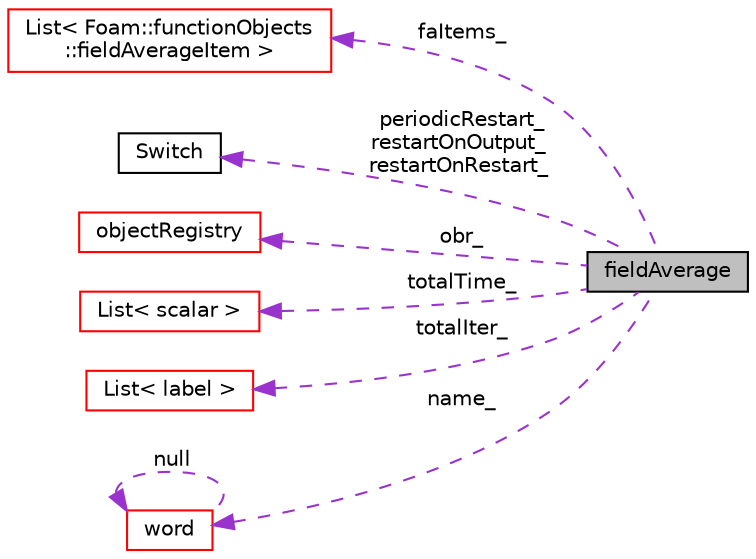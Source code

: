 digraph "fieldAverage"
{
  bgcolor="transparent";
  edge [fontname="Helvetica",fontsize="10",labelfontname="Helvetica",labelfontsize="10"];
  node [fontname="Helvetica",fontsize="10",shape=record];
  rankdir="LR";
  Node1 [label="fieldAverage",height=0.2,width=0.4,color="black", fillcolor="grey75", style="filled", fontcolor="black"];
  Node2 -> Node1 [dir="back",color="darkorchid3",fontsize="10",style="dashed",label=" faItems_" ,fontname="Helvetica"];
  Node2 [label="List\< Foam::functionObjects\l::fieldAverageItem \>",height=0.2,width=0.4,color="red",URL="$a01391.html"];
  Node3 -> Node1 [dir="back",color="darkorchid3",fontsize="10",style="dashed",label=" periodicRestart_\nrestartOnOutput_\nrestartOnRestart_" ,fontname="Helvetica"];
  Node3 [label="Switch",height=0.2,width=0.4,color="black",URL="$a02591.html",tooltip="A simple wrapper around bool so that it can be read as a word: true/false, on/off, yes/no, y/n, t/f, or none. "];
  Node4 -> Node1 [dir="back",color="darkorchid3",fontsize="10",style="dashed",label=" obr_" ,fontname="Helvetica"];
  Node4 [label="objectRegistry",height=0.2,width=0.4,color="red",URL="$a01727.html",tooltip="Registry of regIOobjects. "];
  Node5 -> Node1 [dir="back",color="darkorchid3",fontsize="10",style="dashed",label=" totalTime_" ,fontname="Helvetica"];
  Node5 [label="List\< scalar \>",height=0.2,width=0.4,color="red",URL="$a01391.html"];
  Node6 -> Node1 [dir="back",color="darkorchid3",fontsize="10",style="dashed",label=" totalIter_" ,fontname="Helvetica"];
  Node6 [label="List\< label \>",height=0.2,width=0.4,color="red",URL="$a01391.html"];
  Node7 -> Node1 [dir="back",color="darkorchid3",fontsize="10",style="dashed",label=" name_" ,fontname="Helvetica"];
  Node7 [label="word",height=0.2,width=0.4,color="red",URL="$a02969.html",tooltip="A class for handling words, derived from string. "];
  Node7 -> Node7 [dir="back",color="darkorchid3",fontsize="10",style="dashed",label=" null" ,fontname="Helvetica"];
}
